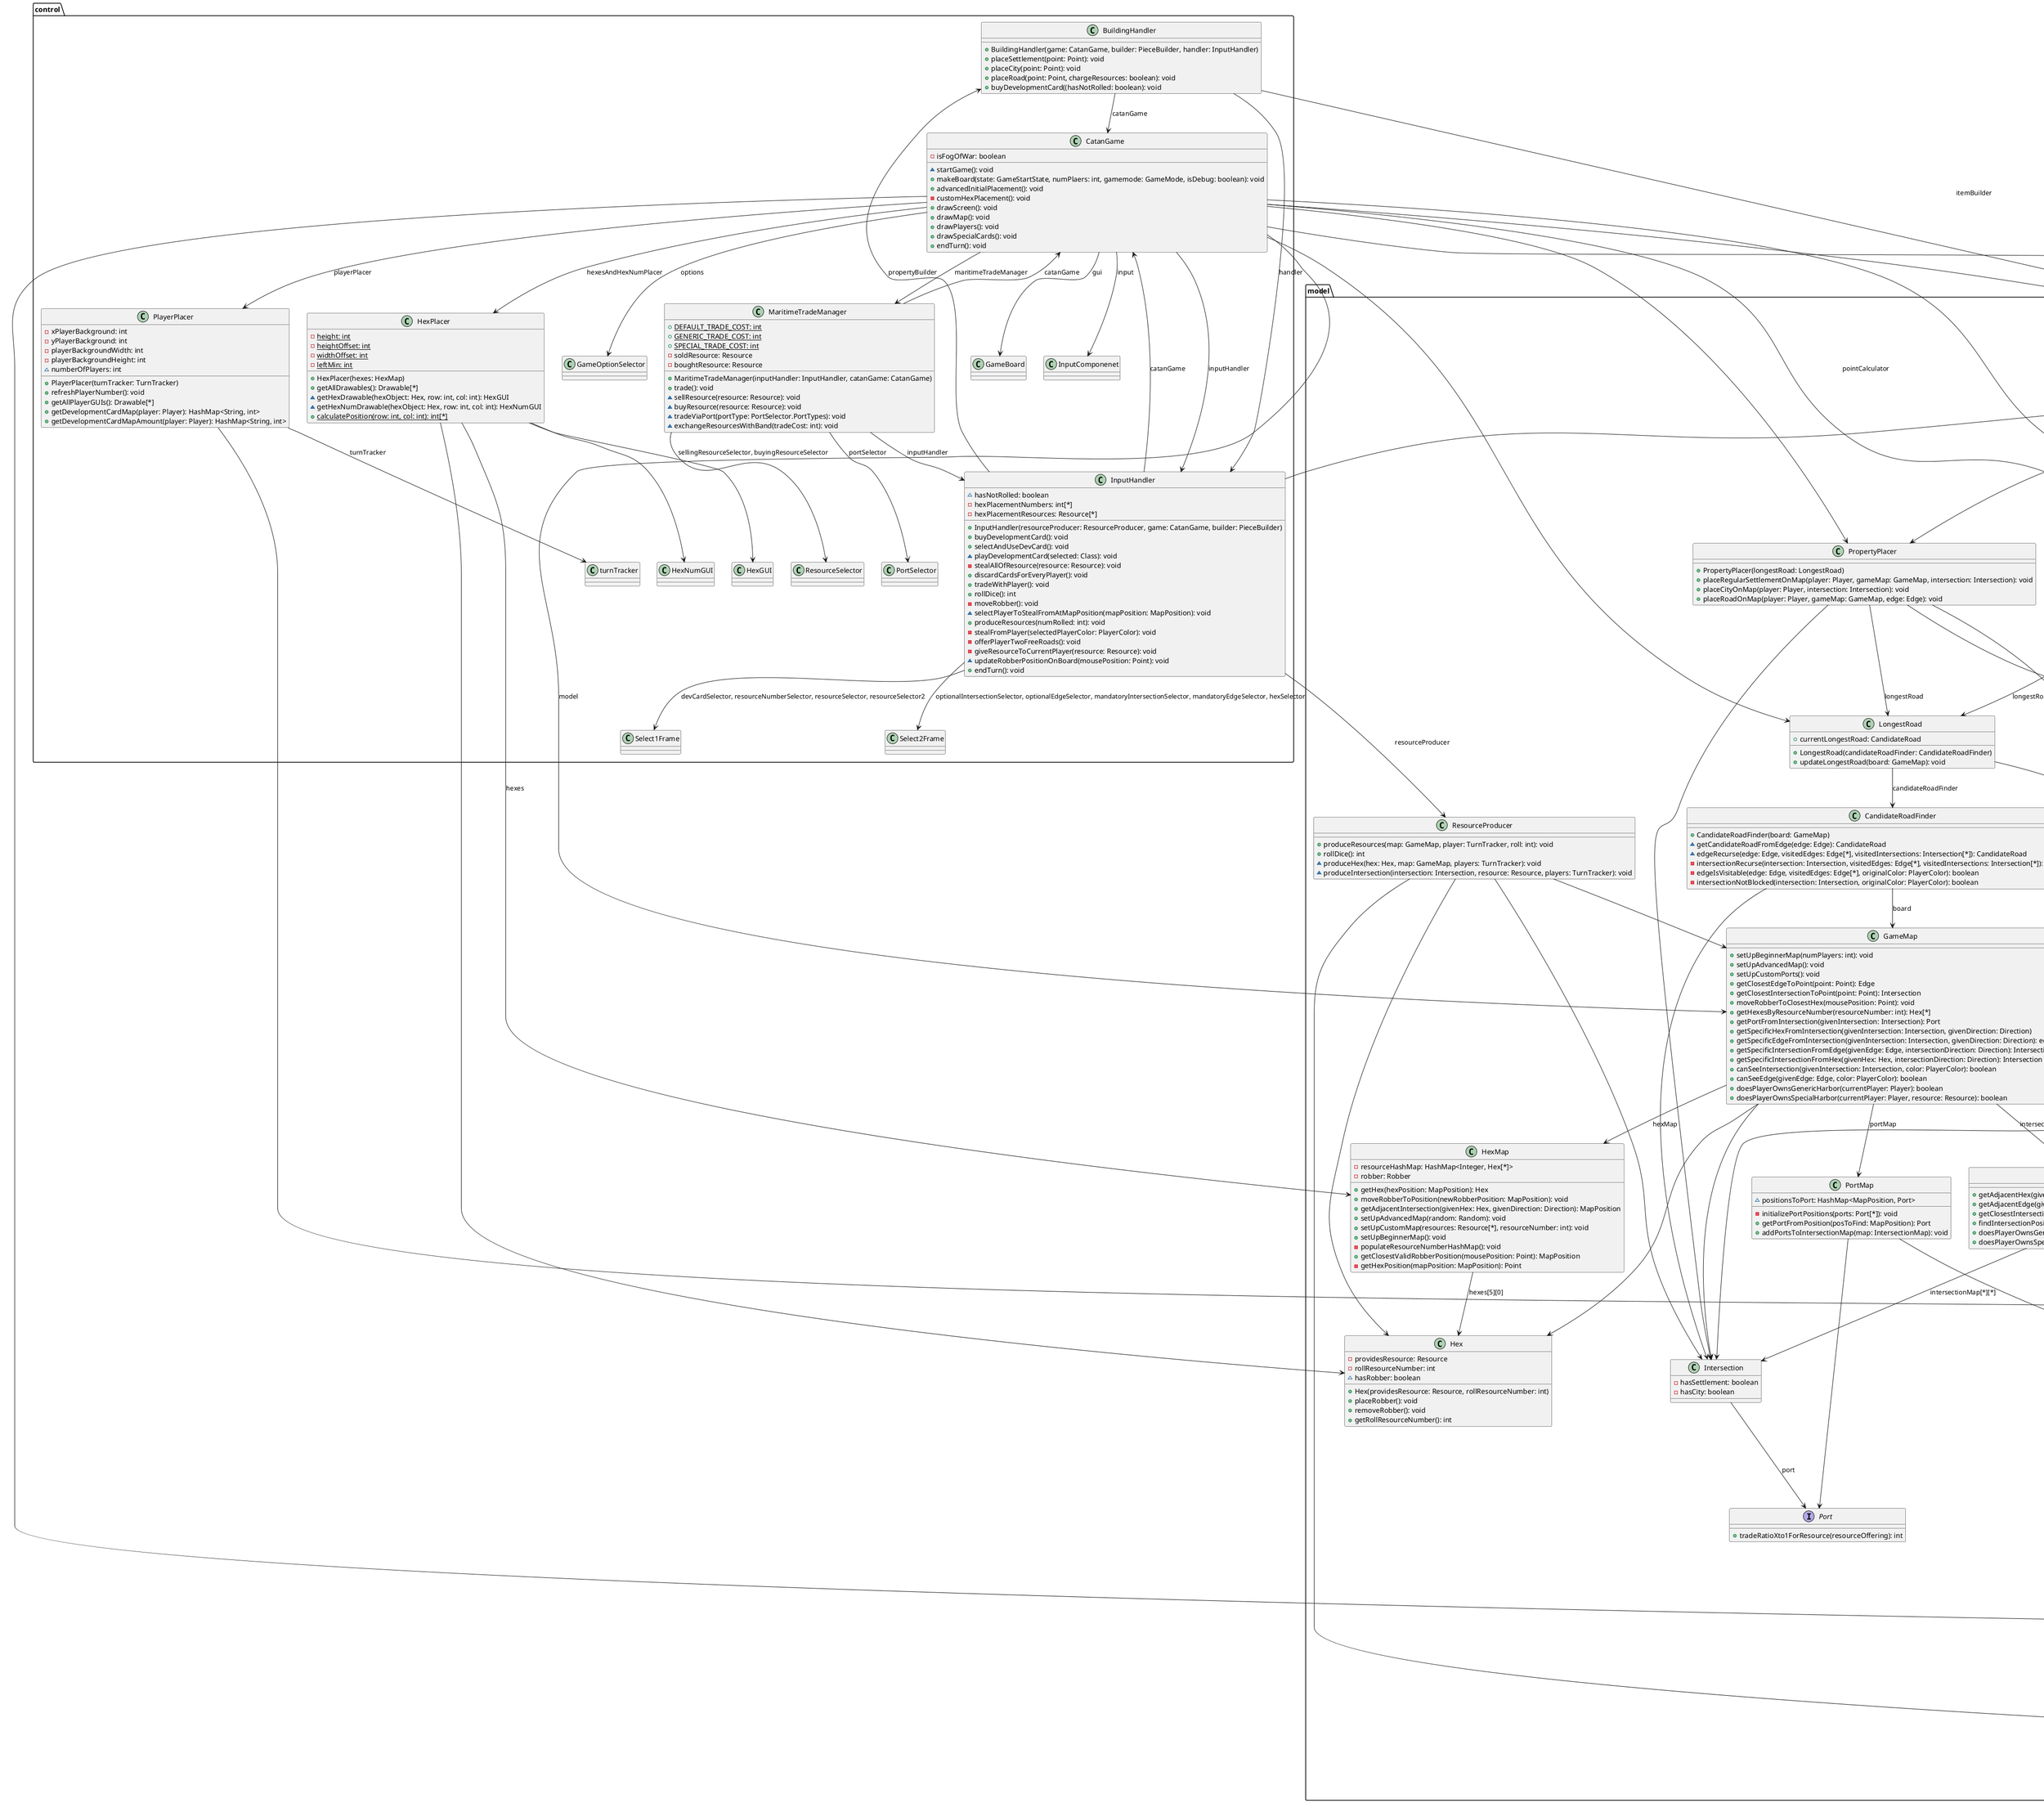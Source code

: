 @startuml
'Greatly reduced for readability'

package model
{
    class CandidateRoadFinder
    {
        +CandidateRoadFinder(board: GameMap)
        ~getCandidateRoadFromEdge(edge: Edge): CandidateRoad
        ~edgeRecurse(edge: Edge, visitedEdges: Edge[*], visitedIntersections: Intersection[*]): CandidateRoad
        -intersectionRecurse(intersection: Intersection, visitedEdges: Edge[*], visitedIntersections: Intersection[*]): CandidateRoad
        -edgeIsVisitable(edge: Edge, visitedEdges: Edge[*], originalColor: PlayerColor): boolean
        -intersectionNotBlocked(intersection: Intersection, originalColor: PlayerColor): boolean
    }
    CandidateRoadFinder --> GameMap: board
    CandidateRoadFinder --> Intersection

    abstract class DevelopmentCard
    {
        -canBePlayed: boolean
        +{abstract}getName(): String
        +{abstract}use(Player owner): void
        +canBePlayed(): boolean
        +makePlayable(): void
    }
    DevelopmentCard --> Player

    class DevelopmentDeck
    {
        +DevelopmentCard(largestArmy: LargestArmy)
        +DevelopmentCard(largestArmy: LargestArmy, random: Random)
        -populateDeck(): void
        +size(): int
        +drawCard(): DevelopmentCard
    }
    DevelopmentCard --> DevelopmentCard: cards[*]
    DevelopmentCard --> LargestArmy: largestArmy

    class EdgeMap
    {
        -edges: Edge[11][*]
        +getAllAdjacentIntersections(givenEdge: Edge): MapPosition[*]
        +getAdjacentIntersection(givenEdge: Edge, givenDirection: Direction): MapPosition
        +getIntersectionDirection0(givenEdge: Edge): MapPosition
        +getIntersectionDirection1(givenEdge: Edge): MapPosition
        +getEdge(position: MapPosition): Edge
        +getClosestEdgeToPoint(point: Point): Edge
        +findEdgePosition(givenEdge: Edge): MapPosition
        +getNumberOfEdgesInRow(rowNumber: int): int
    }
    EdgeMap --> MapPosition

    class GameMap
    {
        +setUpBeginnerMap(numPlayers: int): void
        +setUpAdvancedMap(): void
        +setUpCustomPorts(): void
        +getClosestEdgeToPoint(point: Point): Edge
        +getClosestIntersectionToPoint(point: Point): Intersection
        +moveRobberToClosestHex(mousePosition: Point): void
        +getHexesByResourceNumber(resourceNumber: int): Hex[*]
        +getPortFromIntersection(givenIntersection: Intersection): Port
        +getSpecificHexFromIntersection(givenIntersection: Intersection, givenDirection: Direction)
        +getSpecificEdgeFromIntersection(givenIntersection: Intersection, givenDirection: Direction): edge
        +getSpecificIntersectionFromEdge(givenEdge: Edge, intersectionDirection: Direction): Intersection
        +getSpecificIntersectionFromHex(givenHex: Hex, intersectionDirection: Direction): Intersection
        +canSeeIntersection(givenIntersection: Intersection, color: PlayerColor): boolean
        +canSeeEdge(givenEdge: Edge, color: PlayerColor): boolean
        +doesPlayerOwnsGenericHarbor(currentPlayer: Player): boolean
        +doesPlayerOwnsSpecialHarbor(currentPlayer: Player, resource: Resource): boolean
    }
    GameMap --> HexMap: hexMap
    GameMap --> IntersectionMap: intersectionMap
    GameMap --> EdgeMap: edgeMap
    GameMap --> PortMap: portMap
    GameMap --> Hex
    GameMap --> Intersection
    GameMap --> MapPosition

    class Hex
    {
        -providesResource: Resource
        -rollResourceNumber: int
        ~hasRobber: boolean
        +Hex(providesResource: Resource, rollResourceNumber: int)
        +placeRobber(): void
        +removeRobber(): void
        +getRollResourceNumber(): int
    }

    class HexMap
    {
        -resourceHashMap: HashMap<Integer, Hex[*]>
        -robber: Robber
        +getHex(hexPosition: MapPosition): Hex
        +moveRobberToPosition(newRobberPosition: MapPosition): void
        +getAdjacentIntersection(givenHex: Hex, givenDirection: Direction): MapPosition
        +setUpAdvancedMap(random: Random): void
        +setUpCustomMap(resources: Resource[*], resourceNumber: int): void
        +setUpBeginnerMap(): void
        -populateResourceNumberHashMap(): void
        +getClosestValidRobberPosition(mousePosition: Point): MapPosition
        -getHexPosition(mapPosition: MapPosition): Point
    }
    HexMap --> Hex: hexes[5][0]

    class Intersection
    {
        -hasSettlement: boolean
        -hasCity: boolean
    }
    Intersection --> Port: port

    class IntersectionMap
    {
        +getAdjacentHex(givenIntersection: Intersection, givenDirection: Direction): MapPosition
        +getAdjacentEdge(givenIntersection: Intersection, givenDirection: Direction): MapPosition
        +getClosestIntersectionToPoint(point: Point): Intersection
        +findIntersectionPosition(knownIntersection: Intersection): MapPosition
        +doesPlayerOwnsGenericHarbor(player: Player): boolean
        +doesPlayerOwnsSpecialHarbor(player: Player, resource: Resource): boolean
    }
    IntersectionMap --> Intersection: intersectionMap[*][*]
    IntersectionMap --> MapPosition
    IntersectionMap --> Player

    class LargestArmy
    {
        -size: int
        +LargestArmy(players: TurnTracker)
        +updateLargestArmy(): void
    }
    LargestArmy --> TurnTracker: turnTracker

    class LongestRoad
    {
        +currentLongestRoad: CandidateRoad
        +LongestRoad(candidateRoadFinder: CandidateRoadFinder)
        +updateLongestRoad(board: GameMap): void
    }
    LongestRoad --> CandidateRoadFinder: candidateRoadFinder
    LongestRoad --> GameMap

    class MapPosition
    {
        -row: int
        -col: int
        +MapPosition(row: int, column: int)
        +MapPosition()
        +setPosition(row: int, column: int): void
    }

    class PieceBuilder
    {
        -settlementCost: Resource[*]
        -cityCost: Resource[*]
        -roadCost: Resource[*]
        -developmentDeck: Resource[*]
        +PieceBuilder(board: GameMap, placer: PropertyPlacer, developmentDeck: DevelopmentDeck)
        +buildSettlement(player: Player, intersection: Intersection): void
        +buildCity(player: Player, intersection: Intersection): void
        +buildRoad(player: Player, edge: Edge): void
        +buildDevelopmentCard(player: Player): String
        -hasSufficientResources(player: Player, cost: Resource[*]): boolean
        -removeResource(player: Player, cost: Resource[*]): void
    }
    PieceBuilder --> GameMap: board
    PieceBuilder --> PropertyPlacer: placer
    PieceBuilder --> DevelopmentDeck: developmentDeck
    PieceBuilder --> Player
    PieceBuilder --> Intersection

    class Player
    {
        -resources: Map<Resource, int>
        -settlementCount: int
        -cityCount: int
        -roadCount: int
        -knightCount: int
        -name: String
        +Player(color: PlayerColor)
        +removeResource(resource: Resource, amount: int): void
        +giveResource(resource: Resource, amount: int): void
        +discardHalfResourceHand(): void
        +giveDevelopmentCard(card: DevelopmentCard): void
        +removeDevelopmentCard(card: DevelopmentCard): void
    }
    Player --> DevelopmentCard: developmentCards[*]
    Player --> TurnTracker: turnTracker

    interface Port
    {
        +tradeRatioXto1ForResource(resourceOffering): int
    }

    class PortMap
    {
        ~positionsToPort: HashMap<MapPosition, Port>
        -initializePortPositions(ports: Port[*]): void
        +getPortFromPosition(posToFind: MapPosition): Port
        +addPortsToIntersectionMap(map: IntersectionMap): void
    }
    PortMap --> MapPosition
    PortMap --> Port

    class PropertyPlacer
    {
        +PropertyPlacer(longestRoad: LongestRoad)
        +placeRegularSettlementOnMap(player: Player, gameMap: GameMap, intersection: Intersection): void
        +placeCityOnMap(player: Player, intersection: Intersection): void
        +placeRoadOnMap(player: Player, gameMap: GameMap, edge: Edge): void
    }
    PropertyPlacer --> LongestRoad: longestRoad
    PropertyPlacer --> Player
    PropertyPlacer --> GameMap
    PropertyPlacer --> Intersection

    class ResourceProducer
    {
        +produceResources(map: GameMap, player: TurnTracker, roll: int): void
        +rollDice(): int
        ~produceHex(hex: Hex, map: GameMap, players: TurnTracker): void
        ~produceIntersection(intersection: Intersection, resource: Resource, players: TurnTracker): void
    }
    ResourceProducer --> GameMap
    ResourceProducer --> TurnTracker
    ResourceProducer --> Hex
    ResourceProducer --> Intersection

    class TurnTracker
    {
        ~colors: PlayerColor[4]
        ~currentPlayerIndex: int
        ~isInitialFirstRound: boolean
        +setupPlayers(numPlayers): void
        +promptForPlayerNames(i: int): String
        +setupBeginnerResourcesAndPieces(): void
        +getCurrentPlayer(): Player
        +passInitialTurn(): void
    }
    TurnTracker --> Player: players[*]

    class VictoryPointCalculator
    {
        +VictoryPointCalculator(longestRoad: LongestRoad, largestArmy: LargestArmy)
        +calculateForPlayer(player: Player): int
        +isWinning(player: Player): boolean
    }
    VictoryPointCalculator --> LongestRoad: longestRoad
    VictoryPointCalculator --> LargestArmy: largestArmy
    VictoryPointCalculator --> Player
}

package control
{
    class BuildingHandler
    {
        +BuildingHandler(game: CatanGame, builder: PieceBuilder, handler: InputHandler)
        +placeSettlement(point: Point): void
        +placeCity(point: Point): void
        +placeRoad(point: Point, chargeResources: boolean): void
        +buyDevelopmentCard((hasNotRolled: boolean): void
    }
    BuildingHandler --> CatanGame: catanGame
    BuildingHandler --> PieceBuilder: itemBuilder
    BuildingHandler --> InputHandler: handler

    class CatanGame
    {
        -isFogOfWar: boolean
        ~startGame(): void
        +makeBoard(state: GameStartState, numPlaers: int, gamemode: GameMode, isDebug: boolean): void
        +advancedInitialPlacement(): void
        -customHexPlacement(): void
        +drawScreen(): void
        +drawMap(): void
        +drawPlayers(): void
        +drawSpecialCards(): void
        +endTurn(): void
    }
    CatanGame --> GameBoard: gui
    CatanGame --> InputComponenet: input
    CatanGame --> GameMap: model
    CatanGame --> HexPlacer: hexesAndHexNumPlacer
    CatanGame --> PlayerPlacer: playerPlacer
    CatanGame --> TurnTracker: turnTracker
    CatanGame --> GameOptionSelector: options
    CatanGame --> MaritimeTradeManager: maritimeTradeManager
    CatanGame --> InputHandler: inputHandler
    CatanGame --> VictoryPointCalculator: pointCalculator
    CatanGame --> LongestRoad
    CatanGame --> LargestArmy
    CatanGame --> PieceBuilder
    CatanGame --> PropertyPlacer
    CatanGame --> DevelopmentDeck

    class HexPlacer
    {
        -{static}height: int
        -{static}heightOffset: int
        -{static}widthOffset: int
        -{static}leftMin: int
        +HexPlacer(hexes: HexMap)
        +getAllDrawables(): Drawable[*]
        ~getHexDrawable(hexObject: Hex, row: int, col: int): HexGUI
        ~getHexNumDrawable(hexObject: Hex, row: int, col: int): HexNumGUI
        +{static}calculatePosition(row: int, col: int): int[*]
    }
    HexPlacer --> HexMap: hexes
    HexPlacer --> Hex
    HexPlacer --> HexGUI
    HexPlacer --> HexNumGUI

    class InputHandler
    {
        ~hasNotRolled: boolean
        -hexPlacementNumbers: int[*]
        -hexPlacementResources: Resource[*]
        +InputHandler(resourceProducer: ResourceProducer, game: CatanGame, builder: PieceBuilder)
        +buyDevelopmentCard(): void
        +selectAndUseDevCard(): void
        ~playDevelopmentCard(selected: Class): void
        -stealAllOfResource(resource: Resource): void
        +discardCardsForEveryPlayer(): void
        +tradeWithPlayer(): void
        +rollDice(): int
        -moveRobber(): void
        ~selectPlayerToStealFromAtMapPosition(mapPosition: MapPosition): void
        +produceResources(numRolled: int): void
        -stealFromPlayer(selectedPlayerColor: PlayerColor): void
        -offerPlayerTwoFreeRoads(): void
        -giveResourceToCurrentPlayer(resource: Resource): void
        ~updateRobberPositionOnBoard(mousePosition: Point): void
        +endTurn(): void
    }
    InputHandler --> Select1Frame: devCardSelector, resourceNumberSelector, resourceSelector, resourceSelector2
    InputHandler --> Select2Frame: optionalIntersectionSelector, optionalEdgeSelector, mandatoryIntersectionSelector, mandatoryEdgeSelector, hexSelector
    InputHandler --> BuildingHandler: propertyBuilder
    InputHandler --> ResourceProducer: resourceProducer
    InputHandler --> CatanGame: catanGame
    InputHandler --> PieceBuilder

    class MaritimeTradeManager
    {
        +{static} DEFAULT_TRADE_COST: int
        +{static} GENERIC_TRADE_COST: int
        +{static} SPECIAL_TRADE_COST: int
        -soldResource: Resource
        -boughtResource: Resource
        +MaritimeTradeManager(inputHandler: InputHandler, catanGame: CatanGame)
        +trade(): void
        ~sellResource(resource: Resource): void
        ~buyResource(resource: Resource): void
        ~tradeViaPort(portType: PortSelector.PortTypes): void
        ~exchangeResourcesWithBand(tradeCost: int): void
    }
    MaritimeTradeManager --> InputHandler: inputHandler
    MaritimeTradeManager --> CatanGame: catanGame
    MaritimeTradeManager --> ResourceSelector: sellingResourceSelector, buyingResourceSelector
    MaritimeTradeManager --> PortSelector: portSelector

    class PlayerPlacer
    {
        -xPlayerBackground: int
        -yPlayerBackground: int
        -playerBackgroundWidth: int
        -playerBackgroundHeight: int
        ~numberOfPlayers: int
        +PlayerPlacer(turnTracker: TurnTracker)
        +refreshPlayerNumber(): void
        +getAllPlayerGUIs(): Drawable[*]
        +getDevelopmentCardMap(player: Player): HashMap<String, int>
        +getDevelopmentCardMapAmount(player: Player): HashMap<String, int>
    }
    PlayerPlacer --> turnTracker: turnTracker
    PlayerPlacer --> Player
}
@enduml